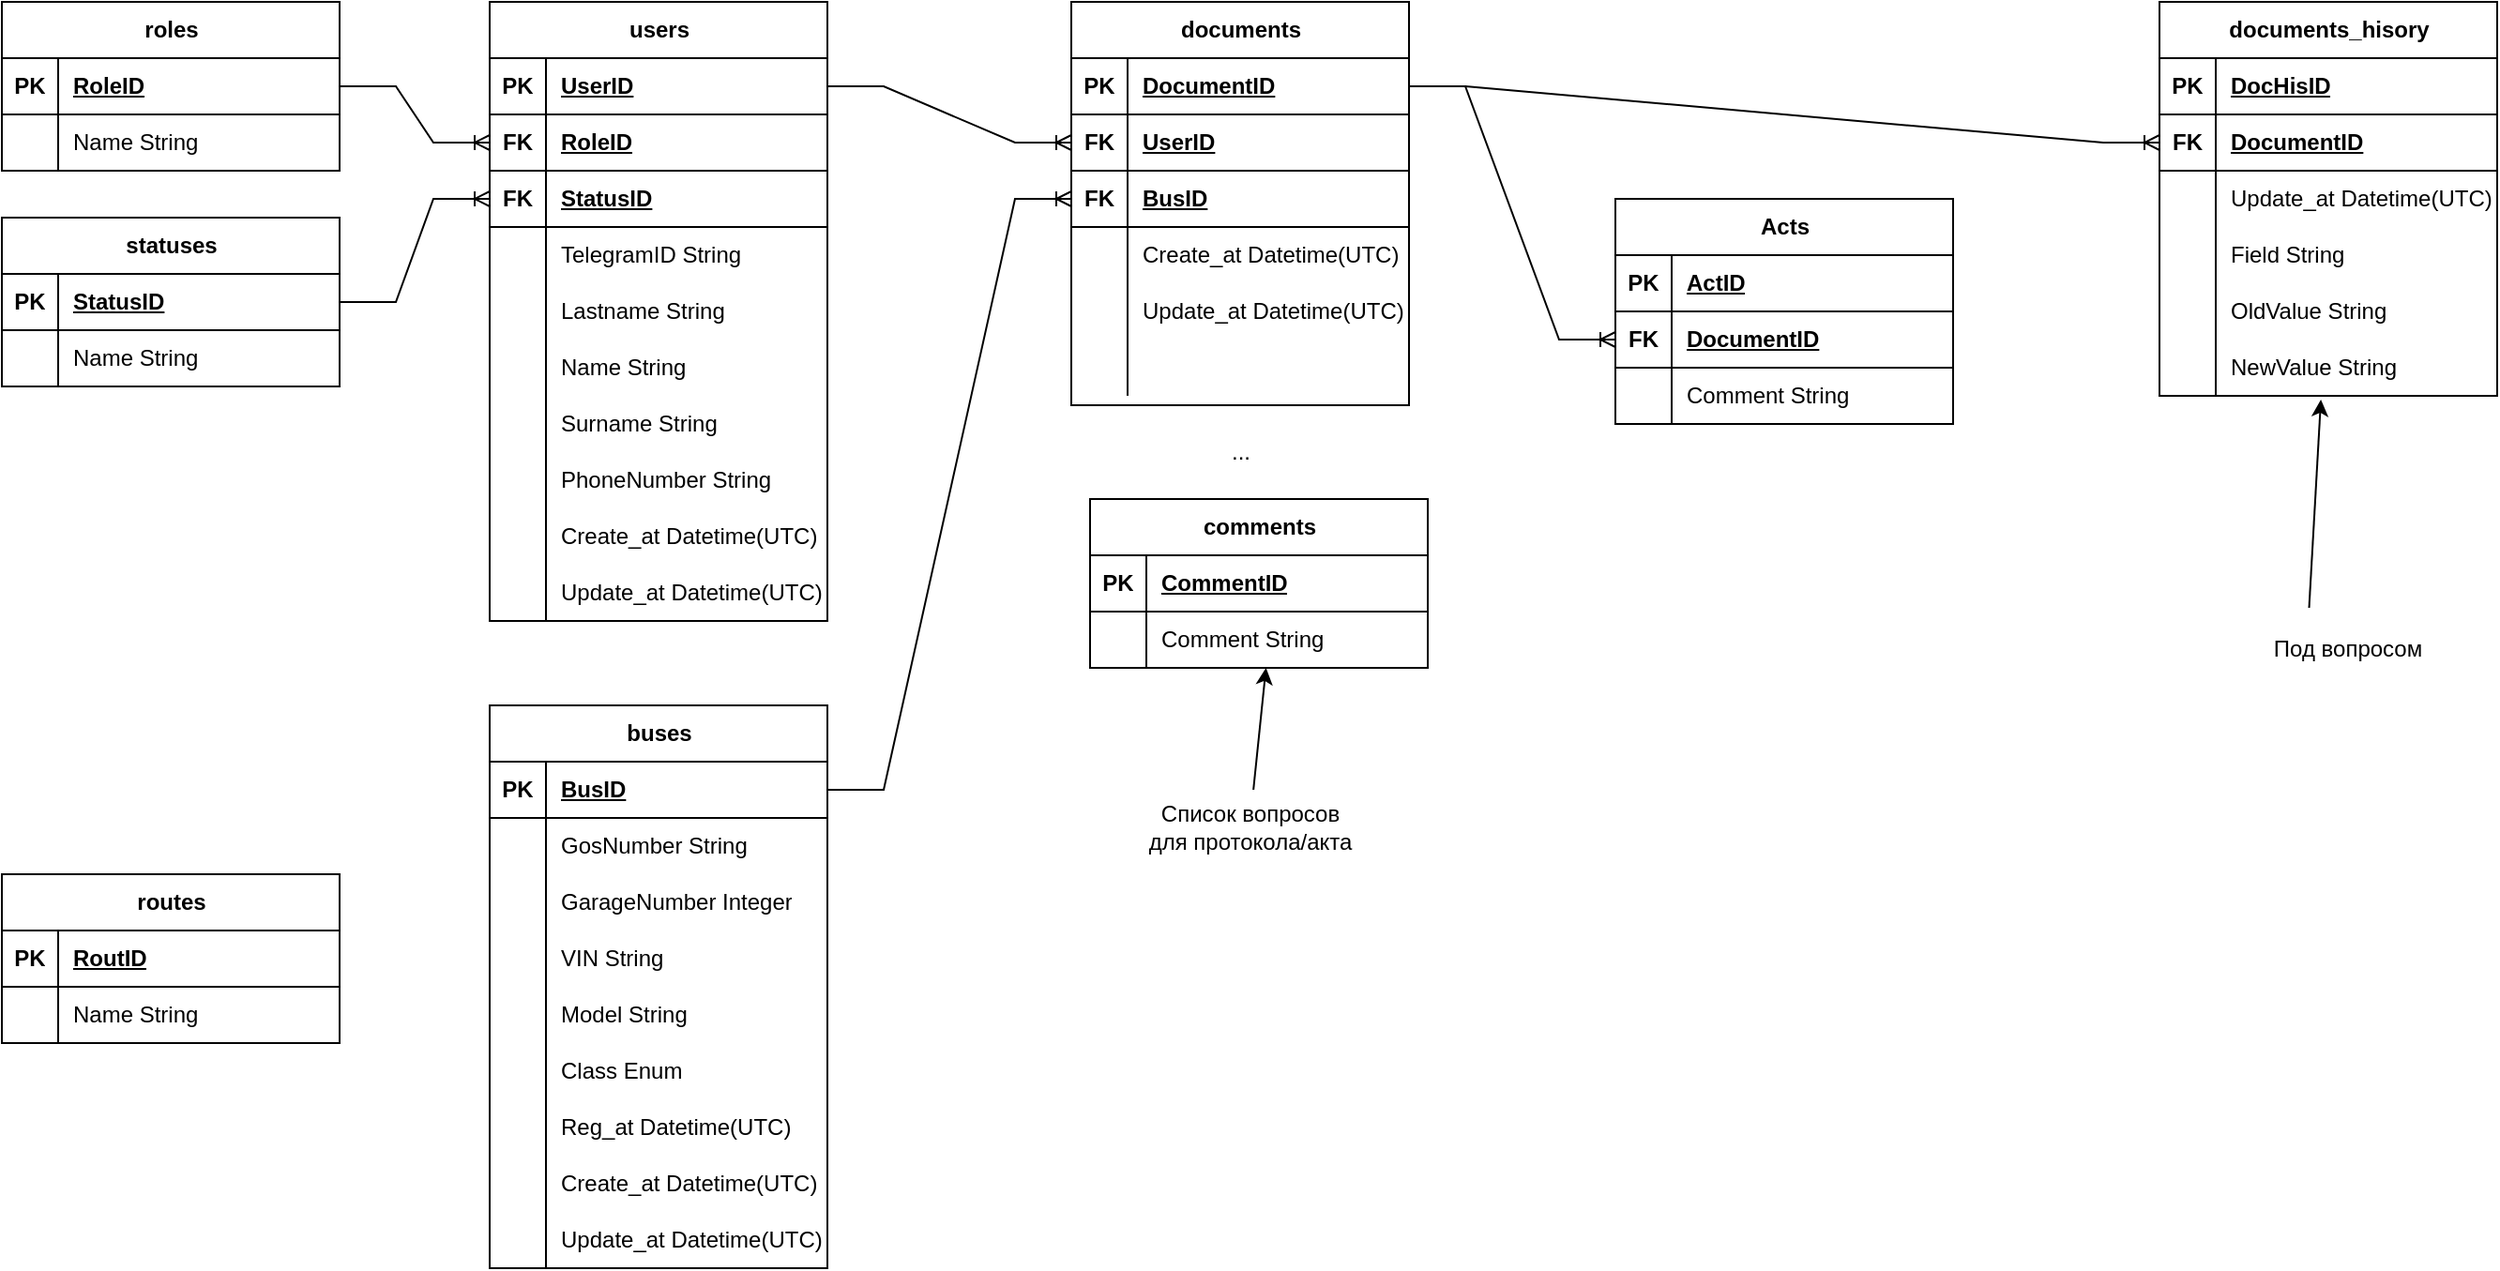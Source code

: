 <mxfile version="22.0.8" type="github">
  <diagram id="R2lEEEUBdFMjLlhIrx00" name="Page-1">
    <mxGraphModel dx="1120" dy="484" grid="1" gridSize="10" guides="1" tooltips="1" connect="1" arrows="1" fold="1" page="1" pageScale="1" pageWidth="850" pageHeight="1100" math="0" shadow="0" extFonts="Permanent Marker^https://fonts.googleapis.com/css?family=Permanent+Marker">
      <root>
        <mxCell id="0" />
        <mxCell id="1" parent="0" />
        <mxCell id="uHSggtzzj-TzrtZx3VIX-33" value="users" style="shape=table;startSize=30;container=1;collapsible=1;childLayout=tableLayout;fixedRows=1;rowLines=0;fontStyle=1;align=center;resizeLast=1;html=1;" parent="1" vertex="1">
          <mxGeometry x="300" y="25" width="180" height="330" as="geometry" />
        </mxCell>
        <mxCell id="uHSggtzzj-TzrtZx3VIX-34" value="" style="shape=tableRow;horizontal=0;startSize=0;swimlaneHead=0;swimlaneBody=0;fillColor=none;collapsible=0;dropTarget=0;points=[[0,0.5],[1,0.5]];portConstraint=eastwest;top=0;left=0;right=0;bottom=1;" parent="uHSggtzzj-TzrtZx3VIX-33" vertex="1">
          <mxGeometry y="30" width="180" height="30" as="geometry" />
        </mxCell>
        <mxCell id="uHSggtzzj-TzrtZx3VIX-35" value="PK" style="shape=partialRectangle;connectable=0;fillColor=none;top=0;left=0;bottom=0;right=0;fontStyle=1;overflow=hidden;whiteSpace=wrap;html=1;" parent="uHSggtzzj-TzrtZx3VIX-34" vertex="1">
          <mxGeometry width="30" height="30" as="geometry">
            <mxRectangle width="30" height="30" as="alternateBounds" />
          </mxGeometry>
        </mxCell>
        <mxCell id="uHSggtzzj-TzrtZx3VIX-36" value="UserID" style="shape=partialRectangle;connectable=0;fillColor=none;top=0;left=0;bottom=0;right=0;align=left;spacingLeft=6;fontStyle=5;overflow=hidden;whiteSpace=wrap;html=1;" parent="uHSggtzzj-TzrtZx3VIX-34" vertex="1">
          <mxGeometry x="30" width="150" height="30" as="geometry">
            <mxRectangle width="150" height="30" as="alternateBounds" />
          </mxGeometry>
        </mxCell>
        <mxCell id="FgXQiMKHyaYpMF4QYQYK-33" value="" style="shape=tableRow;horizontal=0;startSize=0;swimlaneHead=0;swimlaneBody=0;fillColor=none;collapsible=0;dropTarget=0;points=[[0,0.5],[1,0.5]];portConstraint=eastwest;top=0;left=0;right=0;bottom=1;" parent="uHSggtzzj-TzrtZx3VIX-33" vertex="1">
          <mxGeometry y="60" width="180" height="30" as="geometry" />
        </mxCell>
        <mxCell id="FgXQiMKHyaYpMF4QYQYK-34" value="FK" style="shape=partialRectangle;connectable=0;fillColor=none;top=0;left=0;bottom=0;right=0;fontStyle=1;overflow=hidden;whiteSpace=wrap;html=1;" parent="FgXQiMKHyaYpMF4QYQYK-33" vertex="1">
          <mxGeometry width="30" height="30" as="geometry">
            <mxRectangle width="30" height="30" as="alternateBounds" />
          </mxGeometry>
        </mxCell>
        <mxCell id="FgXQiMKHyaYpMF4QYQYK-35" value="RoleID" style="shape=partialRectangle;connectable=0;fillColor=none;top=0;left=0;bottom=0;right=0;align=left;spacingLeft=6;fontStyle=5;overflow=hidden;whiteSpace=wrap;html=1;" parent="FgXQiMKHyaYpMF4QYQYK-33" vertex="1">
          <mxGeometry x="30" width="150" height="30" as="geometry">
            <mxRectangle width="150" height="30" as="alternateBounds" />
          </mxGeometry>
        </mxCell>
        <mxCell id="FgXQiMKHyaYpMF4QYQYK-43" value="" style="shape=tableRow;horizontal=0;startSize=0;swimlaneHead=0;swimlaneBody=0;fillColor=none;collapsible=0;dropTarget=0;points=[[0,0.5],[1,0.5]];portConstraint=eastwest;top=0;left=0;right=0;bottom=1;" parent="uHSggtzzj-TzrtZx3VIX-33" vertex="1">
          <mxGeometry y="90" width="180" height="30" as="geometry" />
        </mxCell>
        <mxCell id="FgXQiMKHyaYpMF4QYQYK-44" value="FK" style="shape=partialRectangle;connectable=0;fillColor=none;top=0;left=0;bottom=0;right=0;fontStyle=1;overflow=hidden;whiteSpace=wrap;html=1;" parent="FgXQiMKHyaYpMF4QYQYK-43" vertex="1">
          <mxGeometry width="30" height="30" as="geometry">
            <mxRectangle width="30" height="30" as="alternateBounds" />
          </mxGeometry>
        </mxCell>
        <mxCell id="FgXQiMKHyaYpMF4QYQYK-45" value="StatusID" style="shape=partialRectangle;connectable=0;fillColor=none;top=0;left=0;bottom=0;right=0;align=left;spacingLeft=6;fontStyle=5;overflow=hidden;whiteSpace=wrap;html=1;" parent="FgXQiMKHyaYpMF4QYQYK-43" vertex="1">
          <mxGeometry x="30" width="150" height="30" as="geometry">
            <mxRectangle width="150" height="30" as="alternateBounds" />
          </mxGeometry>
        </mxCell>
        <mxCell id="uHSggtzzj-TzrtZx3VIX-37" value="" style="shape=tableRow;horizontal=0;startSize=0;swimlaneHead=0;swimlaneBody=0;fillColor=none;collapsible=0;dropTarget=0;points=[[0,0.5],[1,0.5]];portConstraint=eastwest;top=0;left=0;right=0;bottom=0;" parent="uHSggtzzj-TzrtZx3VIX-33" vertex="1">
          <mxGeometry y="120" width="180" height="30" as="geometry" />
        </mxCell>
        <mxCell id="uHSggtzzj-TzrtZx3VIX-38" value="" style="shape=partialRectangle;connectable=0;fillColor=none;top=0;left=0;bottom=0;right=0;editable=1;overflow=hidden;whiteSpace=wrap;html=1;" parent="uHSggtzzj-TzrtZx3VIX-37" vertex="1">
          <mxGeometry width="30" height="30" as="geometry">
            <mxRectangle width="30" height="30" as="alternateBounds" />
          </mxGeometry>
        </mxCell>
        <mxCell id="uHSggtzzj-TzrtZx3VIX-39" value="TelegramID String" style="shape=partialRectangle;connectable=0;fillColor=none;top=0;left=0;bottom=0;right=0;align=left;spacingLeft=6;overflow=hidden;whiteSpace=wrap;html=1;" parent="uHSggtzzj-TzrtZx3VIX-37" vertex="1">
          <mxGeometry x="30" width="150" height="30" as="geometry">
            <mxRectangle width="150" height="30" as="alternateBounds" />
          </mxGeometry>
        </mxCell>
        <mxCell id="uHSggtzzj-TzrtZx3VIX-40" value="" style="shape=tableRow;horizontal=0;startSize=0;swimlaneHead=0;swimlaneBody=0;fillColor=none;collapsible=0;dropTarget=0;points=[[0,0.5],[1,0.5]];portConstraint=eastwest;top=0;left=0;right=0;bottom=0;" parent="uHSggtzzj-TzrtZx3VIX-33" vertex="1">
          <mxGeometry y="150" width="180" height="30" as="geometry" />
        </mxCell>
        <mxCell id="uHSggtzzj-TzrtZx3VIX-41" value="" style="shape=partialRectangle;connectable=0;fillColor=none;top=0;left=0;bottom=0;right=0;editable=1;overflow=hidden;whiteSpace=wrap;html=1;" parent="uHSggtzzj-TzrtZx3VIX-40" vertex="1">
          <mxGeometry width="30" height="30" as="geometry">
            <mxRectangle width="30" height="30" as="alternateBounds" />
          </mxGeometry>
        </mxCell>
        <mxCell id="uHSggtzzj-TzrtZx3VIX-42" value="Lastname String" style="shape=partialRectangle;connectable=0;fillColor=none;top=0;left=0;bottom=0;right=0;align=left;spacingLeft=6;overflow=hidden;whiteSpace=wrap;html=1;" parent="uHSggtzzj-TzrtZx3VIX-40" vertex="1">
          <mxGeometry x="30" width="150" height="30" as="geometry">
            <mxRectangle width="150" height="30" as="alternateBounds" />
          </mxGeometry>
        </mxCell>
        <mxCell id="FgXQiMKHyaYpMF4QYQYK-1" value="" style="shape=tableRow;horizontal=0;startSize=0;swimlaneHead=0;swimlaneBody=0;fillColor=none;collapsible=0;dropTarget=0;points=[[0,0.5],[1,0.5]];portConstraint=eastwest;top=0;left=0;right=0;bottom=0;" parent="uHSggtzzj-TzrtZx3VIX-33" vertex="1">
          <mxGeometry y="180" width="180" height="30" as="geometry" />
        </mxCell>
        <mxCell id="FgXQiMKHyaYpMF4QYQYK-2" value="" style="shape=partialRectangle;connectable=0;fillColor=none;top=0;left=0;bottom=0;right=0;editable=1;overflow=hidden;whiteSpace=wrap;html=1;" parent="FgXQiMKHyaYpMF4QYQYK-1" vertex="1">
          <mxGeometry width="30" height="30" as="geometry">
            <mxRectangle width="30" height="30" as="alternateBounds" />
          </mxGeometry>
        </mxCell>
        <mxCell id="FgXQiMKHyaYpMF4QYQYK-3" value="Name String" style="shape=partialRectangle;connectable=0;fillColor=none;top=0;left=0;bottom=0;right=0;align=left;spacingLeft=6;overflow=hidden;whiteSpace=wrap;html=1;" parent="FgXQiMKHyaYpMF4QYQYK-1" vertex="1">
          <mxGeometry x="30" width="150" height="30" as="geometry">
            <mxRectangle width="150" height="30" as="alternateBounds" />
          </mxGeometry>
        </mxCell>
        <mxCell id="FgXQiMKHyaYpMF4QYQYK-4" value="" style="shape=tableRow;horizontal=0;startSize=0;swimlaneHead=0;swimlaneBody=0;fillColor=none;collapsible=0;dropTarget=0;points=[[0,0.5],[1,0.5]];portConstraint=eastwest;top=0;left=0;right=0;bottom=0;" parent="uHSggtzzj-TzrtZx3VIX-33" vertex="1">
          <mxGeometry y="210" width="180" height="30" as="geometry" />
        </mxCell>
        <mxCell id="FgXQiMKHyaYpMF4QYQYK-5" value="" style="shape=partialRectangle;connectable=0;fillColor=none;top=0;left=0;bottom=0;right=0;editable=1;overflow=hidden;whiteSpace=wrap;html=1;" parent="FgXQiMKHyaYpMF4QYQYK-4" vertex="1">
          <mxGeometry width="30" height="30" as="geometry">
            <mxRectangle width="30" height="30" as="alternateBounds" />
          </mxGeometry>
        </mxCell>
        <mxCell id="FgXQiMKHyaYpMF4QYQYK-6" value="Surname String" style="shape=partialRectangle;connectable=0;fillColor=none;top=0;left=0;bottom=0;right=0;align=left;spacingLeft=6;overflow=hidden;whiteSpace=wrap;html=1;" parent="FgXQiMKHyaYpMF4QYQYK-4" vertex="1">
          <mxGeometry x="30" width="150" height="30" as="geometry">
            <mxRectangle width="150" height="30" as="alternateBounds" />
          </mxGeometry>
        </mxCell>
        <mxCell id="uHSggtzzj-TzrtZx3VIX-43" value="" style="shape=tableRow;horizontal=0;startSize=0;swimlaneHead=0;swimlaneBody=0;fillColor=none;collapsible=0;dropTarget=0;points=[[0,0.5],[1,0.5]];portConstraint=eastwest;top=0;left=0;right=0;bottom=0;" parent="uHSggtzzj-TzrtZx3VIX-33" vertex="1">
          <mxGeometry y="240" width="180" height="30" as="geometry" />
        </mxCell>
        <mxCell id="uHSggtzzj-TzrtZx3VIX-44" value="" style="shape=partialRectangle;connectable=0;fillColor=none;top=0;left=0;bottom=0;right=0;editable=1;overflow=hidden;whiteSpace=wrap;html=1;" parent="uHSggtzzj-TzrtZx3VIX-43" vertex="1">
          <mxGeometry width="30" height="30" as="geometry">
            <mxRectangle width="30" height="30" as="alternateBounds" />
          </mxGeometry>
        </mxCell>
        <mxCell id="uHSggtzzj-TzrtZx3VIX-45" value="PhoneNumber String" style="shape=partialRectangle;connectable=0;fillColor=none;top=0;left=0;bottom=0;right=0;align=left;spacingLeft=6;overflow=hidden;whiteSpace=wrap;html=1;" parent="uHSggtzzj-TzrtZx3VIX-43" vertex="1">
          <mxGeometry x="30" width="150" height="30" as="geometry">
            <mxRectangle width="150" height="30" as="alternateBounds" />
          </mxGeometry>
        </mxCell>
        <mxCell id="FgXQiMKHyaYpMF4QYQYK-60" value="" style="shape=tableRow;horizontal=0;startSize=0;swimlaneHead=0;swimlaneBody=0;fillColor=none;collapsible=0;dropTarget=0;points=[[0,0.5],[1,0.5]];portConstraint=eastwest;top=0;left=0;right=0;bottom=0;" parent="uHSggtzzj-TzrtZx3VIX-33" vertex="1">
          <mxGeometry y="270" width="180" height="30" as="geometry" />
        </mxCell>
        <mxCell id="FgXQiMKHyaYpMF4QYQYK-61" value="" style="shape=partialRectangle;connectable=0;fillColor=none;top=0;left=0;bottom=0;right=0;editable=1;overflow=hidden;whiteSpace=wrap;html=1;" parent="FgXQiMKHyaYpMF4QYQYK-60" vertex="1">
          <mxGeometry width="30" height="30" as="geometry">
            <mxRectangle width="30" height="30" as="alternateBounds" />
          </mxGeometry>
        </mxCell>
        <mxCell id="FgXQiMKHyaYpMF4QYQYK-62" value="Create_at Datetime(UTC)" style="shape=partialRectangle;connectable=0;fillColor=none;top=0;left=0;bottom=0;right=0;align=left;spacingLeft=6;overflow=hidden;whiteSpace=wrap;html=1;" parent="FgXQiMKHyaYpMF4QYQYK-60" vertex="1">
          <mxGeometry x="30" width="150" height="30" as="geometry">
            <mxRectangle width="150" height="30" as="alternateBounds" />
          </mxGeometry>
        </mxCell>
        <mxCell id="FgXQiMKHyaYpMF4QYQYK-63" value="" style="shape=tableRow;horizontal=0;startSize=0;swimlaneHead=0;swimlaneBody=0;fillColor=none;collapsible=0;dropTarget=0;points=[[0,0.5],[1,0.5]];portConstraint=eastwest;top=0;left=0;right=0;bottom=0;" parent="uHSggtzzj-TzrtZx3VIX-33" vertex="1">
          <mxGeometry y="300" width="180" height="30" as="geometry" />
        </mxCell>
        <mxCell id="FgXQiMKHyaYpMF4QYQYK-64" value="" style="shape=partialRectangle;connectable=0;fillColor=none;top=0;left=0;bottom=0;right=0;editable=1;overflow=hidden;whiteSpace=wrap;html=1;" parent="FgXQiMKHyaYpMF4QYQYK-63" vertex="1">
          <mxGeometry width="30" height="30" as="geometry">
            <mxRectangle width="30" height="30" as="alternateBounds" />
          </mxGeometry>
        </mxCell>
        <mxCell id="FgXQiMKHyaYpMF4QYQYK-65" value="Update_at Datetime(UTC)" style="shape=partialRectangle;connectable=0;fillColor=none;top=0;left=0;bottom=0;right=0;align=left;spacingLeft=6;overflow=hidden;whiteSpace=wrap;html=1;" parent="FgXQiMKHyaYpMF4QYQYK-63" vertex="1">
          <mxGeometry x="30" width="150" height="30" as="geometry">
            <mxRectangle width="150" height="30" as="alternateBounds" />
          </mxGeometry>
        </mxCell>
        <mxCell id="uHSggtzzj-TzrtZx3VIX-46" value="buses" style="shape=table;startSize=30;container=1;collapsible=1;childLayout=tableLayout;fixedRows=1;rowLines=0;fontStyle=1;align=center;resizeLast=1;html=1;" parent="1" vertex="1">
          <mxGeometry x="300" y="400" width="180" height="300" as="geometry" />
        </mxCell>
        <mxCell id="uHSggtzzj-TzrtZx3VIX-47" value="" style="shape=tableRow;horizontal=0;startSize=0;swimlaneHead=0;swimlaneBody=0;fillColor=none;collapsible=0;dropTarget=0;points=[[0,0.5],[1,0.5]];portConstraint=eastwest;top=0;left=0;right=0;bottom=1;" parent="uHSggtzzj-TzrtZx3VIX-46" vertex="1">
          <mxGeometry y="30" width="180" height="30" as="geometry" />
        </mxCell>
        <mxCell id="uHSggtzzj-TzrtZx3VIX-48" value="PK" style="shape=partialRectangle;connectable=0;fillColor=none;top=0;left=0;bottom=0;right=0;fontStyle=1;overflow=hidden;whiteSpace=wrap;html=1;" parent="uHSggtzzj-TzrtZx3VIX-47" vertex="1">
          <mxGeometry width="30" height="30" as="geometry">
            <mxRectangle width="30" height="30" as="alternateBounds" />
          </mxGeometry>
        </mxCell>
        <mxCell id="uHSggtzzj-TzrtZx3VIX-49" value="BusID" style="shape=partialRectangle;connectable=0;fillColor=none;top=0;left=0;bottom=0;right=0;align=left;spacingLeft=6;fontStyle=5;overflow=hidden;whiteSpace=wrap;html=1;" parent="uHSggtzzj-TzrtZx3VIX-47" vertex="1">
          <mxGeometry x="30" width="150" height="30" as="geometry">
            <mxRectangle width="150" height="30" as="alternateBounds" />
          </mxGeometry>
        </mxCell>
        <mxCell id="uHSggtzzj-TzrtZx3VIX-53" value="" style="shape=tableRow;horizontal=0;startSize=0;swimlaneHead=0;swimlaneBody=0;fillColor=none;collapsible=0;dropTarget=0;points=[[0,0.5],[1,0.5]];portConstraint=eastwest;top=0;left=0;right=0;bottom=0;" parent="uHSggtzzj-TzrtZx3VIX-46" vertex="1">
          <mxGeometry y="60" width="180" height="30" as="geometry" />
        </mxCell>
        <mxCell id="uHSggtzzj-TzrtZx3VIX-54" value="" style="shape=partialRectangle;connectable=0;fillColor=none;top=0;left=0;bottom=0;right=0;editable=1;overflow=hidden;whiteSpace=wrap;html=1;" parent="uHSggtzzj-TzrtZx3VIX-53" vertex="1">
          <mxGeometry width="30" height="30" as="geometry">
            <mxRectangle width="30" height="30" as="alternateBounds" />
          </mxGeometry>
        </mxCell>
        <mxCell id="uHSggtzzj-TzrtZx3VIX-55" value="GosNumber String" style="shape=partialRectangle;connectable=0;fillColor=none;top=0;left=0;bottom=0;right=0;align=left;spacingLeft=6;overflow=hidden;whiteSpace=wrap;html=1;" parent="uHSggtzzj-TzrtZx3VIX-53" vertex="1">
          <mxGeometry x="30" width="150" height="30" as="geometry">
            <mxRectangle width="150" height="30" as="alternateBounds" />
          </mxGeometry>
        </mxCell>
        <mxCell id="uHSggtzzj-TzrtZx3VIX-56" value="" style="shape=tableRow;horizontal=0;startSize=0;swimlaneHead=0;swimlaneBody=0;fillColor=none;collapsible=0;dropTarget=0;points=[[0,0.5],[1,0.5]];portConstraint=eastwest;top=0;left=0;right=0;bottom=0;" parent="uHSggtzzj-TzrtZx3VIX-46" vertex="1">
          <mxGeometry y="90" width="180" height="30" as="geometry" />
        </mxCell>
        <mxCell id="uHSggtzzj-TzrtZx3VIX-57" value="" style="shape=partialRectangle;connectable=0;fillColor=none;top=0;left=0;bottom=0;right=0;editable=1;overflow=hidden;whiteSpace=wrap;html=1;" parent="uHSggtzzj-TzrtZx3VIX-56" vertex="1">
          <mxGeometry width="30" height="30" as="geometry">
            <mxRectangle width="30" height="30" as="alternateBounds" />
          </mxGeometry>
        </mxCell>
        <mxCell id="uHSggtzzj-TzrtZx3VIX-58" value="GarageNumber Integer" style="shape=partialRectangle;connectable=0;fillColor=none;top=0;left=0;bottom=0;right=0;align=left;spacingLeft=6;overflow=hidden;whiteSpace=wrap;html=1;" parent="uHSggtzzj-TzrtZx3VIX-56" vertex="1">
          <mxGeometry x="30" width="150" height="30" as="geometry">
            <mxRectangle width="150" height="30" as="alternateBounds" />
          </mxGeometry>
        </mxCell>
        <mxCell id="pxLdpLvkgqw4IY-beAeH-57" value="" style="shape=tableRow;horizontal=0;startSize=0;swimlaneHead=0;swimlaneBody=0;fillColor=none;collapsible=0;dropTarget=0;points=[[0,0.5],[1,0.5]];portConstraint=eastwest;top=0;left=0;right=0;bottom=0;" vertex="1" parent="uHSggtzzj-TzrtZx3VIX-46">
          <mxGeometry y="120" width="180" height="30" as="geometry" />
        </mxCell>
        <mxCell id="pxLdpLvkgqw4IY-beAeH-58" value="" style="shape=partialRectangle;connectable=0;fillColor=none;top=0;left=0;bottom=0;right=0;editable=1;overflow=hidden;whiteSpace=wrap;html=1;" vertex="1" parent="pxLdpLvkgqw4IY-beAeH-57">
          <mxGeometry width="30" height="30" as="geometry">
            <mxRectangle width="30" height="30" as="alternateBounds" />
          </mxGeometry>
        </mxCell>
        <mxCell id="pxLdpLvkgqw4IY-beAeH-59" value="VIN String" style="shape=partialRectangle;connectable=0;fillColor=none;top=0;left=0;bottom=0;right=0;align=left;spacingLeft=6;overflow=hidden;whiteSpace=wrap;html=1;" vertex="1" parent="pxLdpLvkgqw4IY-beAeH-57">
          <mxGeometry x="30" width="150" height="30" as="geometry">
            <mxRectangle width="150" height="30" as="alternateBounds" />
          </mxGeometry>
        </mxCell>
        <mxCell id="pxLdpLvkgqw4IY-beAeH-60" value="" style="shape=tableRow;horizontal=0;startSize=0;swimlaneHead=0;swimlaneBody=0;fillColor=none;collapsible=0;dropTarget=0;points=[[0,0.5],[1,0.5]];portConstraint=eastwest;top=0;left=0;right=0;bottom=0;" vertex="1" parent="uHSggtzzj-TzrtZx3VIX-46">
          <mxGeometry y="150" width="180" height="30" as="geometry" />
        </mxCell>
        <mxCell id="pxLdpLvkgqw4IY-beAeH-61" value="" style="shape=partialRectangle;connectable=0;fillColor=none;top=0;left=0;bottom=0;right=0;editable=1;overflow=hidden;whiteSpace=wrap;html=1;" vertex="1" parent="pxLdpLvkgqw4IY-beAeH-60">
          <mxGeometry width="30" height="30" as="geometry">
            <mxRectangle width="30" height="30" as="alternateBounds" />
          </mxGeometry>
        </mxCell>
        <mxCell id="pxLdpLvkgqw4IY-beAeH-62" value="Model String" style="shape=partialRectangle;connectable=0;fillColor=none;top=0;left=0;bottom=0;right=0;align=left;spacingLeft=6;overflow=hidden;whiteSpace=wrap;html=1;" vertex="1" parent="pxLdpLvkgqw4IY-beAeH-60">
          <mxGeometry x="30" width="150" height="30" as="geometry">
            <mxRectangle width="150" height="30" as="alternateBounds" />
          </mxGeometry>
        </mxCell>
        <mxCell id="pxLdpLvkgqw4IY-beAeH-63" value="" style="shape=tableRow;horizontal=0;startSize=0;swimlaneHead=0;swimlaneBody=0;fillColor=none;collapsible=0;dropTarget=0;points=[[0,0.5],[1,0.5]];portConstraint=eastwest;top=0;left=0;right=0;bottom=0;" vertex="1" parent="uHSggtzzj-TzrtZx3VIX-46">
          <mxGeometry y="180" width="180" height="30" as="geometry" />
        </mxCell>
        <mxCell id="pxLdpLvkgqw4IY-beAeH-64" value="" style="shape=partialRectangle;connectable=0;fillColor=none;top=0;left=0;bottom=0;right=0;editable=1;overflow=hidden;whiteSpace=wrap;html=1;" vertex="1" parent="pxLdpLvkgqw4IY-beAeH-63">
          <mxGeometry width="30" height="30" as="geometry">
            <mxRectangle width="30" height="30" as="alternateBounds" />
          </mxGeometry>
        </mxCell>
        <mxCell id="pxLdpLvkgqw4IY-beAeH-65" value="Class Enum" style="shape=partialRectangle;connectable=0;fillColor=none;top=0;left=0;bottom=0;right=0;align=left;spacingLeft=6;overflow=hidden;whiteSpace=wrap;html=1;" vertex="1" parent="pxLdpLvkgqw4IY-beAeH-63">
          <mxGeometry x="30" width="150" height="30" as="geometry">
            <mxRectangle width="150" height="30" as="alternateBounds" />
          </mxGeometry>
        </mxCell>
        <mxCell id="FgXQiMKHyaYpMF4QYQYK-67" value="" style="shape=tableRow;horizontal=0;startSize=0;swimlaneHead=0;swimlaneBody=0;fillColor=none;collapsible=0;dropTarget=0;points=[[0,0.5],[1,0.5]];portConstraint=eastwest;top=0;left=0;right=0;bottom=0;" parent="uHSggtzzj-TzrtZx3VIX-46" vertex="1">
          <mxGeometry y="210" width="180" height="30" as="geometry" />
        </mxCell>
        <mxCell id="FgXQiMKHyaYpMF4QYQYK-68" value="" style="shape=partialRectangle;connectable=0;fillColor=none;top=0;left=0;bottom=0;right=0;editable=1;overflow=hidden;whiteSpace=wrap;html=1;" parent="FgXQiMKHyaYpMF4QYQYK-67" vertex="1">
          <mxGeometry width="30" height="30" as="geometry">
            <mxRectangle width="30" height="30" as="alternateBounds" />
          </mxGeometry>
        </mxCell>
        <mxCell id="FgXQiMKHyaYpMF4QYQYK-69" value="Reg_at Datetime(UTC)" style="shape=partialRectangle;connectable=0;fillColor=none;top=0;left=0;bottom=0;right=0;align=left;spacingLeft=6;overflow=hidden;whiteSpace=wrap;html=1;" parent="FgXQiMKHyaYpMF4QYQYK-67" vertex="1">
          <mxGeometry x="30" width="150" height="30" as="geometry">
            <mxRectangle width="150" height="30" as="alternateBounds" />
          </mxGeometry>
        </mxCell>
        <mxCell id="FgXQiMKHyaYpMF4QYQYK-73" value="" style="shape=tableRow;horizontal=0;startSize=0;swimlaneHead=0;swimlaneBody=0;fillColor=none;collapsible=0;dropTarget=0;points=[[0,0.5],[1,0.5]];portConstraint=eastwest;top=0;left=0;right=0;bottom=0;" parent="uHSggtzzj-TzrtZx3VIX-46" vertex="1">
          <mxGeometry y="240" width="180" height="30" as="geometry" />
        </mxCell>
        <mxCell id="FgXQiMKHyaYpMF4QYQYK-74" value="" style="shape=partialRectangle;connectable=0;fillColor=none;top=0;left=0;bottom=0;right=0;editable=1;overflow=hidden;whiteSpace=wrap;html=1;" parent="FgXQiMKHyaYpMF4QYQYK-73" vertex="1">
          <mxGeometry width="30" height="30" as="geometry">
            <mxRectangle width="30" height="30" as="alternateBounds" />
          </mxGeometry>
        </mxCell>
        <mxCell id="FgXQiMKHyaYpMF4QYQYK-75" value="Create_at Datetime(UTC)" style="shape=partialRectangle;connectable=0;fillColor=none;top=0;left=0;bottom=0;right=0;align=left;spacingLeft=6;overflow=hidden;whiteSpace=wrap;html=1;" parent="FgXQiMKHyaYpMF4QYQYK-73" vertex="1">
          <mxGeometry x="30" width="150" height="30" as="geometry">
            <mxRectangle width="150" height="30" as="alternateBounds" />
          </mxGeometry>
        </mxCell>
        <mxCell id="FgXQiMKHyaYpMF4QYQYK-70" value="" style="shape=tableRow;horizontal=0;startSize=0;swimlaneHead=0;swimlaneBody=0;fillColor=none;collapsible=0;dropTarget=0;points=[[0,0.5],[1,0.5]];portConstraint=eastwest;top=0;left=0;right=0;bottom=0;" parent="uHSggtzzj-TzrtZx3VIX-46" vertex="1">
          <mxGeometry y="270" width="180" height="30" as="geometry" />
        </mxCell>
        <mxCell id="FgXQiMKHyaYpMF4QYQYK-71" value="" style="shape=partialRectangle;connectable=0;fillColor=none;top=0;left=0;bottom=0;right=0;editable=1;overflow=hidden;whiteSpace=wrap;html=1;" parent="FgXQiMKHyaYpMF4QYQYK-70" vertex="1">
          <mxGeometry width="30" height="30" as="geometry">
            <mxRectangle width="30" height="30" as="alternateBounds" />
          </mxGeometry>
        </mxCell>
        <mxCell id="FgXQiMKHyaYpMF4QYQYK-72" value="Update_at Datetime(UTC)" style="shape=partialRectangle;connectable=0;fillColor=none;top=0;left=0;bottom=0;right=0;align=left;spacingLeft=6;overflow=hidden;whiteSpace=wrap;html=1;" parent="FgXQiMKHyaYpMF4QYQYK-70" vertex="1">
          <mxGeometry x="30" width="150" height="30" as="geometry">
            <mxRectangle width="150" height="30" as="alternateBounds" />
          </mxGeometry>
        </mxCell>
        <mxCell id="FgXQiMKHyaYpMF4QYQYK-7" value="roles" style="shape=table;startSize=30;container=1;collapsible=1;childLayout=tableLayout;fixedRows=1;rowLines=0;fontStyle=1;align=center;resizeLast=1;html=1;" parent="1" vertex="1">
          <mxGeometry x="40" y="25" width="180" height="90" as="geometry" />
        </mxCell>
        <mxCell id="FgXQiMKHyaYpMF4QYQYK-8" value="" style="shape=tableRow;horizontal=0;startSize=0;swimlaneHead=0;swimlaneBody=0;fillColor=none;collapsible=0;dropTarget=0;points=[[0,0.5],[1,0.5]];portConstraint=eastwest;top=0;left=0;right=0;bottom=1;" parent="FgXQiMKHyaYpMF4QYQYK-7" vertex="1">
          <mxGeometry y="30" width="180" height="30" as="geometry" />
        </mxCell>
        <mxCell id="FgXQiMKHyaYpMF4QYQYK-9" value="PK" style="shape=partialRectangle;connectable=0;fillColor=none;top=0;left=0;bottom=0;right=0;fontStyle=1;overflow=hidden;whiteSpace=wrap;html=1;" parent="FgXQiMKHyaYpMF4QYQYK-8" vertex="1">
          <mxGeometry width="30" height="30" as="geometry">
            <mxRectangle width="30" height="30" as="alternateBounds" />
          </mxGeometry>
        </mxCell>
        <mxCell id="FgXQiMKHyaYpMF4QYQYK-10" value="RoleID" style="shape=partialRectangle;connectable=0;fillColor=none;top=0;left=0;bottom=0;right=0;align=left;spacingLeft=6;fontStyle=5;overflow=hidden;whiteSpace=wrap;html=1;" parent="FgXQiMKHyaYpMF4QYQYK-8" vertex="1">
          <mxGeometry x="30" width="150" height="30" as="geometry">
            <mxRectangle width="150" height="30" as="alternateBounds" />
          </mxGeometry>
        </mxCell>
        <mxCell id="FgXQiMKHyaYpMF4QYQYK-11" value="" style="shape=tableRow;horizontal=0;startSize=0;swimlaneHead=0;swimlaneBody=0;fillColor=none;collapsible=0;dropTarget=0;points=[[0,0.5],[1,0.5]];portConstraint=eastwest;top=0;left=0;right=0;bottom=0;" parent="FgXQiMKHyaYpMF4QYQYK-7" vertex="1">
          <mxGeometry y="60" width="180" height="30" as="geometry" />
        </mxCell>
        <mxCell id="FgXQiMKHyaYpMF4QYQYK-12" value="" style="shape=partialRectangle;connectable=0;fillColor=none;top=0;left=0;bottom=0;right=0;editable=1;overflow=hidden;whiteSpace=wrap;html=1;" parent="FgXQiMKHyaYpMF4QYQYK-11" vertex="1">
          <mxGeometry width="30" height="30" as="geometry">
            <mxRectangle width="30" height="30" as="alternateBounds" />
          </mxGeometry>
        </mxCell>
        <mxCell id="FgXQiMKHyaYpMF4QYQYK-13" value="Name String" style="shape=partialRectangle;connectable=0;fillColor=none;top=0;left=0;bottom=0;right=0;align=left;spacingLeft=6;overflow=hidden;whiteSpace=wrap;html=1;" parent="FgXQiMKHyaYpMF4QYQYK-11" vertex="1">
          <mxGeometry x="30" width="150" height="30" as="geometry">
            <mxRectangle width="150" height="30" as="alternateBounds" />
          </mxGeometry>
        </mxCell>
        <mxCell id="FgXQiMKHyaYpMF4QYQYK-30" value="" style="edgeStyle=entityRelationEdgeStyle;fontSize=12;html=1;endArrow=ERoneToMany;rounded=0;exitX=1;exitY=0.5;exitDx=0;exitDy=0;entryX=0;entryY=0.5;entryDx=0;entryDy=0;" parent="1" source="uHSggtzzj-TzrtZx3VIX-34" target="uHSggtzzj-TzrtZx3VIX-88" edge="1">
          <mxGeometry width="100" height="100" relative="1" as="geometry">
            <mxPoint x="560" y="150" as="sourcePoint" />
            <mxPoint x="660" y="50" as="targetPoint" />
          </mxGeometry>
        </mxCell>
        <mxCell id="FgXQiMKHyaYpMF4QYQYK-31" value="" style="edgeStyle=entityRelationEdgeStyle;fontSize=12;html=1;endArrow=ERoneToMany;rounded=0;exitX=1;exitY=0.5;exitDx=0;exitDy=0;entryX=0;entryY=0.5;entryDx=0;entryDy=0;" parent="1" source="uHSggtzzj-TzrtZx3VIX-47" target="uHSggtzzj-TzrtZx3VIX-91" edge="1">
          <mxGeometry width="100" height="100" relative="1" as="geometry">
            <mxPoint x="290" y="220" as="sourcePoint" />
            <mxPoint x="380" y="445" as="targetPoint" />
          </mxGeometry>
        </mxCell>
        <mxCell id="FgXQiMKHyaYpMF4QYQYK-32" value="" style="edgeStyle=entityRelationEdgeStyle;fontSize=12;html=1;endArrow=ERoneToMany;rounded=0;exitX=1;exitY=0.5;exitDx=0;exitDy=0;entryX=0;entryY=0.5;entryDx=0;entryDy=0;" parent="1" source="FgXQiMKHyaYpMF4QYQYK-8" target="FgXQiMKHyaYpMF4QYQYK-33" edge="1">
          <mxGeometry width="100" height="100" relative="1" as="geometry">
            <mxPoint x="80" y="280" as="sourcePoint" />
            <mxPoint x="300" y="80" as="targetPoint" />
          </mxGeometry>
        </mxCell>
        <mxCell id="FgXQiMKHyaYpMF4QYQYK-36" value="statuses" style="shape=table;startSize=30;container=1;collapsible=1;childLayout=tableLayout;fixedRows=1;rowLines=0;fontStyle=1;align=center;resizeLast=1;html=1;" parent="1" vertex="1">
          <mxGeometry x="40" y="140" width="180" height="90" as="geometry" />
        </mxCell>
        <mxCell id="FgXQiMKHyaYpMF4QYQYK-37" value="" style="shape=tableRow;horizontal=0;startSize=0;swimlaneHead=0;swimlaneBody=0;fillColor=none;collapsible=0;dropTarget=0;points=[[0,0.5],[1,0.5]];portConstraint=eastwest;top=0;left=0;right=0;bottom=1;" parent="FgXQiMKHyaYpMF4QYQYK-36" vertex="1">
          <mxGeometry y="30" width="180" height="30" as="geometry" />
        </mxCell>
        <mxCell id="FgXQiMKHyaYpMF4QYQYK-38" value="PK" style="shape=partialRectangle;connectable=0;fillColor=none;top=0;left=0;bottom=0;right=0;fontStyle=1;overflow=hidden;whiteSpace=wrap;html=1;" parent="FgXQiMKHyaYpMF4QYQYK-37" vertex="1">
          <mxGeometry width="30" height="30" as="geometry">
            <mxRectangle width="30" height="30" as="alternateBounds" />
          </mxGeometry>
        </mxCell>
        <mxCell id="FgXQiMKHyaYpMF4QYQYK-39" value="StatusID" style="shape=partialRectangle;connectable=0;fillColor=none;top=0;left=0;bottom=0;right=0;align=left;spacingLeft=6;fontStyle=5;overflow=hidden;whiteSpace=wrap;html=1;" parent="FgXQiMKHyaYpMF4QYQYK-37" vertex="1">
          <mxGeometry x="30" width="150" height="30" as="geometry">
            <mxRectangle width="150" height="30" as="alternateBounds" />
          </mxGeometry>
        </mxCell>
        <mxCell id="FgXQiMKHyaYpMF4QYQYK-40" value="" style="shape=tableRow;horizontal=0;startSize=0;swimlaneHead=0;swimlaneBody=0;fillColor=none;collapsible=0;dropTarget=0;points=[[0,0.5],[1,0.5]];portConstraint=eastwest;top=0;left=0;right=0;bottom=0;" parent="FgXQiMKHyaYpMF4QYQYK-36" vertex="1">
          <mxGeometry y="60" width="180" height="30" as="geometry" />
        </mxCell>
        <mxCell id="FgXQiMKHyaYpMF4QYQYK-41" value="" style="shape=partialRectangle;connectable=0;fillColor=none;top=0;left=0;bottom=0;right=0;editable=1;overflow=hidden;whiteSpace=wrap;html=1;" parent="FgXQiMKHyaYpMF4QYQYK-40" vertex="1">
          <mxGeometry width="30" height="30" as="geometry">
            <mxRectangle width="30" height="30" as="alternateBounds" />
          </mxGeometry>
        </mxCell>
        <mxCell id="FgXQiMKHyaYpMF4QYQYK-42" value="Name String" style="shape=partialRectangle;connectable=0;fillColor=none;top=0;left=0;bottom=0;right=0;align=left;spacingLeft=6;overflow=hidden;whiteSpace=wrap;html=1;" parent="FgXQiMKHyaYpMF4QYQYK-40" vertex="1">
          <mxGeometry x="30" width="150" height="30" as="geometry">
            <mxRectangle width="150" height="30" as="alternateBounds" />
          </mxGeometry>
        </mxCell>
        <mxCell id="FgXQiMKHyaYpMF4QYQYK-46" value="" style="edgeStyle=entityRelationEdgeStyle;fontSize=12;html=1;endArrow=ERoneToMany;rounded=0;exitX=1;exitY=0.5;exitDx=0;exitDy=0;entryX=0;entryY=0.5;entryDx=0;entryDy=0;" parent="1" source="FgXQiMKHyaYpMF4QYQYK-37" target="FgXQiMKHyaYpMF4QYQYK-43" edge="1">
          <mxGeometry width="100" height="100" relative="1" as="geometry">
            <mxPoint x="220" y="165" as="sourcePoint" />
            <mxPoint x="290" y="160" as="targetPoint" />
          </mxGeometry>
        </mxCell>
        <mxCell id="uHSggtzzj-TzrtZx3VIX-72" value="documents" style="shape=table;startSize=30;container=1;collapsible=1;childLayout=tableLayout;fixedRows=1;rowLines=0;fontStyle=1;align=center;resizeLast=1;html=1;" parent="1" vertex="1">
          <mxGeometry x="610" y="25" width="180" height="215" as="geometry" />
        </mxCell>
        <mxCell id="uHSggtzzj-TzrtZx3VIX-73" value="" style="shape=tableRow;horizontal=0;startSize=0;swimlaneHead=0;swimlaneBody=0;fillColor=none;collapsible=0;dropTarget=0;points=[[0,0.5],[1,0.5]];portConstraint=eastwest;top=0;left=0;right=0;bottom=1;" parent="uHSggtzzj-TzrtZx3VIX-72" vertex="1">
          <mxGeometry y="30" width="180" height="30" as="geometry" />
        </mxCell>
        <mxCell id="uHSggtzzj-TzrtZx3VIX-74" value="PK" style="shape=partialRectangle;connectable=0;fillColor=none;top=0;left=0;bottom=0;right=0;fontStyle=1;overflow=hidden;whiteSpace=wrap;html=1;" parent="uHSggtzzj-TzrtZx3VIX-73" vertex="1">
          <mxGeometry width="30" height="30" as="geometry">
            <mxRectangle width="30" height="30" as="alternateBounds" />
          </mxGeometry>
        </mxCell>
        <mxCell id="uHSggtzzj-TzrtZx3VIX-75" value="DocumentID" style="shape=partialRectangle;connectable=0;fillColor=none;top=0;left=0;bottom=0;right=0;align=left;spacingLeft=6;fontStyle=5;overflow=hidden;whiteSpace=wrap;html=1;" parent="uHSggtzzj-TzrtZx3VIX-73" vertex="1">
          <mxGeometry x="30" width="150" height="30" as="geometry">
            <mxRectangle width="150" height="30" as="alternateBounds" />
          </mxGeometry>
        </mxCell>
        <mxCell id="uHSggtzzj-TzrtZx3VIX-88" value="" style="shape=tableRow;horizontal=0;startSize=0;swimlaneHead=0;swimlaneBody=0;fillColor=none;collapsible=0;dropTarget=0;points=[[0,0.5],[1,0.5]];portConstraint=eastwest;top=0;left=0;right=0;bottom=1;" parent="uHSggtzzj-TzrtZx3VIX-72" vertex="1">
          <mxGeometry y="60" width="180" height="30" as="geometry" />
        </mxCell>
        <mxCell id="uHSggtzzj-TzrtZx3VIX-89" value="FK" style="shape=partialRectangle;connectable=0;fillColor=none;top=0;left=0;bottom=0;right=0;fontStyle=1;overflow=hidden;whiteSpace=wrap;html=1;" parent="uHSggtzzj-TzrtZx3VIX-88" vertex="1">
          <mxGeometry width="30" height="30" as="geometry">
            <mxRectangle width="30" height="30" as="alternateBounds" />
          </mxGeometry>
        </mxCell>
        <mxCell id="uHSggtzzj-TzrtZx3VIX-90" value="UserID" style="shape=partialRectangle;connectable=0;fillColor=none;top=0;left=0;bottom=0;right=0;align=left;spacingLeft=6;fontStyle=5;overflow=hidden;whiteSpace=wrap;html=1;" parent="uHSggtzzj-TzrtZx3VIX-88" vertex="1">
          <mxGeometry x="30" width="150" height="30" as="geometry">
            <mxRectangle width="150" height="30" as="alternateBounds" />
          </mxGeometry>
        </mxCell>
        <mxCell id="uHSggtzzj-TzrtZx3VIX-91" value="" style="shape=tableRow;horizontal=0;startSize=0;swimlaneHead=0;swimlaneBody=0;fillColor=none;collapsible=0;dropTarget=0;points=[[0,0.5],[1,0.5]];portConstraint=eastwest;top=0;left=0;right=0;bottom=1;" parent="uHSggtzzj-TzrtZx3VIX-72" vertex="1">
          <mxGeometry y="90" width="180" height="30" as="geometry" />
        </mxCell>
        <mxCell id="uHSggtzzj-TzrtZx3VIX-92" value="FK" style="shape=partialRectangle;connectable=0;fillColor=none;top=0;left=0;bottom=0;right=0;fontStyle=1;overflow=hidden;whiteSpace=wrap;html=1;" parent="uHSggtzzj-TzrtZx3VIX-91" vertex="1">
          <mxGeometry width="30" height="30" as="geometry">
            <mxRectangle width="30" height="30" as="alternateBounds" />
          </mxGeometry>
        </mxCell>
        <mxCell id="uHSggtzzj-TzrtZx3VIX-93" value="BusID" style="shape=partialRectangle;connectable=0;fillColor=none;top=0;left=0;bottom=0;right=0;align=left;spacingLeft=6;fontStyle=5;overflow=hidden;whiteSpace=wrap;html=1;" parent="uHSggtzzj-TzrtZx3VIX-91" vertex="1">
          <mxGeometry x="30" width="150" height="30" as="geometry">
            <mxRectangle width="150" height="30" as="alternateBounds" />
          </mxGeometry>
        </mxCell>
        <mxCell id="uHSggtzzj-TzrtZx3VIX-76" value="" style="shape=tableRow;horizontal=0;startSize=0;swimlaneHead=0;swimlaneBody=0;fillColor=none;collapsible=0;dropTarget=0;points=[[0,0.5],[1,0.5]];portConstraint=eastwest;top=0;left=0;right=0;bottom=0;" parent="uHSggtzzj-TzrtZx3VIX-72" vertex="1">
          <mxGeometry y="120" width="180" height="30" as="geometry" />
        </mxCell>
        <mxCell id="uHSggtzzj-TzrtZx3VIX-77" value="" style="shape=partialRectangle;connectable=0;fillColor=none;top=0;left=0;bottom=0;right=0;editable=1;overflow=hidden;whiteSpace=wrap;html=1;" parent="uHSggtzzj-TzrtZx3VIX-76" vertex="1">
          <mxGeometry width="30" height="30" as="geometry">
            <mxRectangle width="30" height="30" as="alternateBounds" />
          </mxGeometry>
        </mxCell>
        <mxCell id="uHSggtzzj-TzrtZx3VIX-78" value="Create_at Datetime(UTC)" style="shape=partialRectangle;connectable=0;fillColor=none;top=0;left=0;bottom=0;right=0;align=left;spacingLeft=6;overflow=hidden;whiteSpace=wrap;html=1;" parent="uHSggtzzj-TzrtZx3VIX-76" vertex="1">
          <mxGeometry x="30" width="150" height="30" as="geometry">
            <mxRectangle width="150" height="30" as="alternateBounds" />
          </mxGeometry>
        </mxCell>
        <mxCell id="FgXQiMKHyaYpMF4QYQYK-57" value="" style="shape=tableRow;horizontal=0;startSize=0;swimlaneHead=0;swimlaneBody=0;fillColor=none;collapsible=0;dropTarget=0;points=[[0,0.5],[1,0.5]];portConstraint=eastwest;top=0;left=0;right=0;bottom=0;" parent="uHSggtzzj-TzrtZx3VIX-72" vertex="1">
          <mxGeometry y="150" width="180" height="30" as="geometry" />
        </mxCell>
        <mxCell id="FgXQiMKHyaYpMF4QYQYK-58" value="" style="shape=partialRectangle;connectable=0;fillColor=none;top=0;left=0;bottom=0;right=0;editable=1;overflow=hidden;whiteSpace=wrap;html=1;" parent="FgXQiMKHyaYpMF4QYQYK-57" vertex="1">
          <mxGeometry width="30" height="30" as="geometry">
            <mxRectangle width="30" height="30" as="alternateBounds" />
          </mxGeometry>
        </mxCell>
        <mxCell id="FgXQiMKHyaYpMF4QYQYK-59" value="Update_at Datetime(UTC)" style="shape=partialRectangle;connectable=0;fillColor=none;top=0;left=0;bottom=0;right=0;align=left;spacingLeft=6;overflow=hidden;whiteSpace=wrap;html=1;" parent="FgXQiMKHyaYpMF4QYQYK-57" vertex="1">
          <mxGeometry x="30" width="150" height="30" as="geometry">
            <mxRectangle width="150" height="30" as="alternateBounds" />
          </mxGeometry>
        </mxCell>
        <mxCell id="uHSggtzzj-TzrtZx3VIX-79" value="" style="shape=tableRow;horizontal=0;startSize=0;swimlaneHead=0;swimlaneBody=0;fillColor=none;collapsible=0;dropTarget=0;points=[[0,0.5],[1,0.5]];portConstraint=eastwest;top=0;left=0;right=0;bottom=0;" parent="uHSggtzzj-TzrtZx3VIX-72" vertex="1">
          <mxGeometry y="180" width="180" height="30" as="geometry" />
        </mxCell>
        <mxCell id="uHSggtzzj-TzrtZx3VIX-80" value="" style="shape=partialRectangle;connectable=0;fillColor=none;top=0;left=0;bottom=0;right=0;editable=1;overflow=hidden;whiteSpace=wrap;html=1;" parent="uHSggtzzj-TzrtZx3VIX-79" vertex="1">
          <mxGeometry width="30" height="30" as="geometry">
            <mxRectangle width="30" height="30" as="alternateBounds" />
          </mxGeometry>
        </mxCell>
        <mxCell id="uHSggtzzj-TzrtZx3VIX-81" value="" style="shape=partialRectangle;connectable=0;fillColor=none;top=0;left=0;bottom=0;right=0;align=left;spacingLeft=6;overflow=hidden;whiteSpace=wrap;html=1;" parent="uHSggtzzj-TzrtZx3VIX-79" vertex="1">
          <mxGeometry x="30" width="150" height="30" as="geometry">
            <mxRectangle width="150" height="30" as="alternateBounds" />
          </mxGeometry>
        </mxCell>
        <mxCell id="FgXQiMKHyaYpMF4QYQYK-76" value="documents_hisory" style="shape=table;startSize=30;container=1;collapsible=1;childLayout=tableLayout;fixedRows=1;rowLines=0;fontStyle=1;align=center;resizeLast=1;html=1;" parent="1" vertex="1">
          <mxGeometry x="1190" y="25" width="180" height="210" as="geometry" />
        </mxCell>
        <mxCell id="FgXQiMKHyaYpMF4QYQYK-77" value="" style="shape=tableRow;horizontal=0;startSize=0;swimlaneHead=0;swimlaneBody=0;fillColor=none;collapsible=0;dropTarget=0;points=[[0,0.5],[1,0.5]];portConstraint=eastwest;top=0;left=0;right=0;bottom=1;" parent="FgXQiMKHyaYpMF4QYQYK-76" vertex="1">
          <mxGeometry y="30" width="180" height="30" as="geometry" />
        </mxCell>
        <mxCell id="FgXQiMKHyaYpMF4QYQYK-78" value="PK" style="shape=partialRectangle;connectable=0;fillColor=none;top=0;left=0;bottom=0;right=0;fontStyle=1;overflow=hidden;whiteSpace=wrap;html=1;" parent="FgXQiMKHyaYpMF4QYQYK-77" vertex="1">
          <mxGeometry width="30" height="30" as="geometry">
            <mxRectangle width="30" height="30" as="alternateBounds" />
          </mxGeometry>
        </mxCell>
        <mxCell id="FgXQiMKHyaYpMF4QYQYK-79" value="DocHisID" style="shape=partialRectangle;connectable=0;fillColor=none;top=0;left=0;bottom=0;right=0;align=left;spacingLeft=6;fontStyle=5;overflow=hidden;whiteSpace=wrap;html=1;" parent="FgXQiMKHyaYpMF4QYQYK-77" vertex="1">
          <mxGeometry x="30" width="150" height="30" as="geometry">
            <mxRectangle width="150" height="30" as="alternateBounds" />
          </mxGeometry>
        </mxCell>
        <mxCell id="FgXQiMKHyaYpMF4QYQYK-80" value="" style="shape=tableRow;horizontal=0;startSize=0;swimlaneHead=0;swimlaneBody=0;fillColor=none;collapsible=0;dropTarget=0;points=[[0,0.5],[1,0.5]];portConstraint=eastwest;top=0;left=0;right=0;bottom=1;" parent="FgXQiMKHyaYpMF4QYQYK-76" vertex="1">
          <mxGeometry y="60" width="180" height="30" as="geometry" />
        </mxCell>
        <mxCell id="FgXQiMKHyaYpMF4QYQYK-81" value="FK" style="shape=partialRectangle;connectable=0;fillColor=none;top=0;left=0;bottom=0;right=0;fontStyle=1;overflow=hidden;whiteSpace=wrap;html=1;" parent="FgXQiMKHyaYpMF4QYQYK-80" vertex="1">
          <mxGeometry width="30" height="30" as="geometry">
            <mxRectangle width="30" height="30" as="alternateBounds" />
          </mxGeometry>
        </mxCell>
        <mxCell id="FgXQiMKHyaYpMF4QYQYK-82" value="DocumentID" style="shape=partialRectangle;connectable=0;fillColor=none;top=0;left=0;bottom=0;right=0;align=left;spacingLeft=6;fontStyle=5;overflow=hidden;whiteSpace=wrap;html=1;" parent="FgXQiMKHyaYpMF4QYQYK-80" vertex="1">
          <mxGeometry x="30" width="150" height="30" as="geometry">
            <mxRectangle width="150" height="30" as="alternateBounds" />
          </mxGeometry>
        </mxCell>
        <mxCell id="FgXQiMKHyaYpMF4QYQYK-89" value="" style="shape=tableRow;horizontal=0;startSize=0;swimlaneHead=0;swimlaneBody=0;fillColor=none;collapsible=0;dropTarget=0;points=[[0,0.5],[1,0.5]];portConstraint=eastwest;top=0;left=0;right=0;bottom=0;" parent="FgXQiMKHyaYpMF4QYQYK-76" vertex="1">
          <mxGeometry y="90" width="180" height="30" as="geometry" />
        </mxCell>
        <mxCell id="FgXQiMKHyaYpMF4QYQYK-90" value="" style="shape=partialRectangle;connectable=0;fillColor=none;top=0;left=0;bottom=0;right=0;editable=1;overflow=hidden;whiteSpace=wrap;html=1;" parent="FgXQiMKHyaYpMF4QYQYK-89" vertex="1">
          <mxGeometry width="30" height="30" as="geometry">
            <mxRectangle width="30" height="30" as="alternateBounds" />
          </mxGeometry>
        </mxCell>
        <mxCell id="FgXQiMKHyaYpMF4QYQYK-91" value="Update_at Datetime(UTC)" style="shape=partialRectangle;connectable=0;fillColor=none;top=0;left=0;bottom=0;right=0;align=left;spacingLeft=6;overflow=hidden;whiteSpace=wrap;html=1;" parent="FgXQiMKHyaYpMF4QYQYK-89" vertex="1">
          <mxGeometry x="30" width="150" height="30" as="geometry">
            <mxRectangle width="150" height="30" as="alternateBounds" />
          </mxGeometry>
        </mxCell>
        <mxCell id="FgXQiMKHyaYpMF4QYQYK-92" value="" style="shape=tableRow;horizontal=0;startSize=0;swimlaneHead=0;swimlaneBody=0;fillColor=none;collapsible=0;dropTarget=0;points=[[0,0.5],[1,0.5]];portConstraint=eastwest;top=0;left=0;right=0;bottom=0;" parent="FgXQiMKHyaYpMF4QYQYK-76" vertex="1">
          <mxGeometry y="120" width="180" height="30" as="geometry" />
        </mxCell>
        <mxCell id="FgXQiMKHyaYpMF4QYQYK-93" value="" style="shape=partialRectangle;connectable=0;fillColor=none;top=0;left=0;bottom=0;right=0;editable=1;overflow=hidden;whiteSpace=wrap;html=1;" parent="FgXQiMKHyaYpMF4QYQYK-92" vertex="1">
          <mxGeometry width="30" height="30" as="geometry">
            <mxRectangle width="30" height="30" as="alternateBounds" />
          </mxGeometry>
        </mxCell>
        <mxCell id="FgXQiMKHyaYpMF4QYQYK-94" value="Field String" style="shape=partialRectangle;connectable=0;fillColor=none;top=0;left=0;bottom=0;right=0;align=left;spacingLeft=6;overflow=hidden;whiteSpace=wrap;html=1;" parent="FgXQiMKHyaYpMF4QYQYK-92" vertex="1">
          <mxGeometry x="30" width="150" height="30" as="geometry">
            <mxRectangle width="150" height="30" as="alternateBounds" />
          </mxGeometry>
        </mxCell>
        <mxCell id="FgXQiMKHyaYpMF4QYQYK-95" value="" style="shape=tableRow;horizontal=0;startSize=0;swimlaneHead=0;swimlaneBody=0;fillColor=none;collapsible=0;dropTarget=0;points=[[0,0.5],[1,0.5]];portConstraint=eastwest;top=0;left=0;right=0;bottom=0;" parent="FgXQiMKHyaYpMF4QYQYK-76" vertex="1">
          <mxGeometry y="150" width="180" height="30" as="geometry" />
        </mxCell>
        <mxCell id="FgXQiMKHyaYpMF4QYQYK-96" value="" style="shape=partialRectangle;connectable=0;fillColor=none;top=0;left=0;bottom=0;right=0;editable=1;overflow=hidden;whiteSpace=wrap;html=1;" parent="FgXQiMKHyaYpMF4QYQYK-95" vertex="1">
          <mxGeometry width="30" height="30" as="geometry">
            <mxRectangle width="30" height="30" as="alternateBounds" />
          </mxGeometry>
        </mxCell>
        <mxCell id="FgXQiMKHyaYpMF4QYQYK-97" value="OldValue String" style="shape=partialRectangle;connectable=0;fillColor=none;top=0;left=0;bottom=0;right=0;align=left;spacingLeft=6;overflow=hidden;whiteSpace=wrap;html=1;" parent="FgXQiMKHyaYpMF4QYQYK-95" vertex="1">
          <mxGeometry x="30" width="150" height="30" as="geometry">
            <mxRectangle width="150" height="30" as="alternateBounds" />
          </mxGeometry>
        </mxCell>
        <mxCell id="FgXQiMKHyaYpMF4QYQYK-98" value="" style="shape=tableRow;horizontal=0;startSize=0;swimlaneHead=0;swimlaneBody=0;fillColor=none;collapsible=0;dropTarget=0;points=[[0,0.5],[1,0.5]];portConstraint=eastwest;top=0;left=0;right=0;bottom=0;" parent="FgXQiMKHyaYpMF4QYQYK-76" vertex="1">
          <mxGeometry y="180" width="180" height="30" as="geometry" />
        </mxCell>
        <mxCell id="FgXQiMKHyaYpMF4QYQYK-99" value="" style="shape=partialRectangle;connectable=0;fillColor=none;top=0;left=0;bottom=0;right=0;editable=1;overflow=hidden;whiteSpace=wrap;html=1;" parent="FgXQiMKHyaYpMF4QYQYK-98" vertex="1">
          <mxGeometry width="30" height="30" as="geometry">
            <mxRectangle width="30" height="30" as="alternateBounds" />
          </mxGeometry>
        </mxCell>
        <mxCell id="FgXQiMKHyaYpMF4QYQYK-100" value="NewValue String" style="shape=partialRectangle;connectable=0;fillColor=none;top=0;left=0;bottom=0;right=0;align=left;spacingLeft=6;overflow=hidden;whiteSpace=wrap;html=1;" parent="FgXQiMKHyaYpMF4QYQYK-98" vertex="1">
          <mxGeometry x="30" width="150" height="30" as="geometry">
            <mxRectangle width="150" height="30" as="alternateBounds" />
          </mxGeometry>
        </mxCell>
        <mxCell id="FgXQiMKHyaYpMF4QYQYK-102" value="" style="edgeStyle=entityRelationEdgeStyle;fontSize=12;html=1;endArrow=ERoneToMany;rounded=0;entryX=0;entryY=0.5;entryDx=0;entryDy=0;" parent="1" target="FgXQiMKHyaYpMF4QYQYK-80" edge="1">
          <mxGeometry width="100" height="100" relative="1" as="geometry">
            <mxPoint x="790" y="70" as="sourcePoint" />
            <mxPoint x="920" y="100" as="targetPoint" />
          </mxGeometry>
        </mxCell>
        <mxCell id="pxLdpLvkgqw4IY-beAeH-22" value="comments" style="shape=table;startSize=30;container=1;collapsible=1;childLayout=tableLayout;fixedRows=1;rowLines=0;fontStyle=1;align=center;resizeLast=1;html=1;" vertex="1" parent="1">
          <mxGeometry x="620" y="290" width="180" height="90" as="geometry" />
        </mxCell>
        <mxCell id="pxLdpLvkgqw4IY-beAeH-23" value="" style="shape=tableRow;horizontal=0;startSize=0;swimlaneHead=0;swimlaneBody=0;fillColor=none;collapsible=0;dropTarget=0;points=[[0,0.5],[1,0.5]];portConstraint=eastwest;top=0;left=0;right=0;bottom=1;" vertex="1" parent="pxLdpLvkgqw4IY-beAeH-22">
          <mxGeometry y="30" width="180" height="30" as="geometry" />
        </mxCell>
        <mxCell id="pxLdpLvkgqw4IY-beAeH-24" value="PK" style="shape=partialRectangle;connectable=0;fillColor=none;top=0;left=0;bottom=0;right=0;fontStyle=1;overflow=hidden;whiteSpace=wrap;html=1;" vertex="1" parent="pxLdpLvkgqw4IY-beAeH-23">
          <mxGeometry width="30" height="30" as="geometry">
            <mxRectangle width="30" height="30" as="alternateBounds" />
          </mxGeometry>
        </mxCell>
        <mxCell id="pxLdpLvkgqw4IY-beAeH-25" value="СommentID" style="shape=partialRectangle;connectable=0;fillColor=none;top=0;left=0;bottom=0;right=0;align=left;spacingLeft=6;fontStyle=5;overflow=hidden;whiteSpace=wrap;html=1;" vertex="1" parent="pxLdpLvkgqw4IY-beAeH-23">
          <mxGeometry x="30" width="150" height="30" as="geometry">
            <mxRectangle width="150" height="30" as="alternateBounds" />
          </mxGeometry>
        </mxCell>
        <mxCell id="pxLdpLvkgqw4IY-beAeH-26" value="" style="shape=tableRow;horizontal=0;startSize=0;swimlaneHead=0;swimlaneBody=0;fillColor=none;collapsible=0;dropTarget=0;points=[[0,0.5],[1,0.5]];portConstraint=eastwest;top=0;left=0;right=0;bottom=0;" vertex="1" parent="pxLdpLvkgqw4IY-beAeH-22">
          <mxGeometry y="60" width="180" height="30" as="geometry" />
        </mxCell>
        <mxCell id="pxLdpLvkgqw4IY-beAeH-27" value="" style="shape=partialRectangle;connectable=0;fillColor=none;top=0;left=0;bottom=0;right=0;editable=1;overflow=hidden;whiteSpace=wrap;html=1;" vertex="1" parent="pxLdpLvkgqw4IY-beAeH-26">
          <mxGeometry width="30" height="30" as="geometry">
            <mxRectangle width="30" height="30" as="alternateBounds" />
          </mxGeometry>
        </mxCell>
        <mxCell id="pxLdpLvkgqw4IY-beAeH-28" value="Сomment String" style="shape=partialRectangle;connectable=0;fillColor=none;top=0;left=0;bottom=0;right=0;align=left;spacingLeft=6;overflow=hidden;whiteSpace=wrap;html=1;" vertex="1" parent="pxLdpLvkgqw4IY-beAeH-26">
          <mxGeometry x="30" width="150" height="30" as="geometry">
            <mxRectangle width="150" height="30" as="alternateBounds" />
          </mxGeometry>
        </mxCell>
        <mxCell id="pxLdpLvkgqw4IY-beAeH-41" value="Список вопросов &lt;br&gt;для протокола/акта" style="text;html=1;align=center;verticalAlign=middle;resizable=0;points=[];autosize=1;strokeColor=none;fillColor=none;" vertex="1" parent="1">
          <mxGeometry x="640" y="445" width="130" height="40" as="geometry" />
        </mxCell>
        <mxCell id="pxLdpLvkgqw4IY-beAeH-42" value="" style="endArrow=classic;html=1;rounded=0;entryX=0.521;entryY=1;entryDx=0;entryDy=0;entryPerimeter=0;" edge="1" parent="1" source="pxLdpLvkgqw4IY-beAeH-41" target="pxLdpLvkgqw4IY-beAeH-26">
          <mxGeometry width="50" height="50" relative="1" as="geometry">
            <mxPoint x="705.79" y="472.01" as="sourcePoint" />
            <mxPoint x="713.79" y="320.01" as="targetPoint" />
          </mxGeometry>
        </mxCell>
        <mxCell id="pxLdpLvkgqw4IY-beAeH-55" value="Под вопросом" style="text;html=1;align=center;verticalAlign=middle;resizable=0;points=[];autosize=1;strokeColor=none;fillColor=none;" vertex="1" parent="1">
          <mxGeometry x="1240" y="355" width="100" height="30" as="geometry" />
        </mxCell>
        <mxCell id="pxLdpLvkgqw4IY-beAeH-56" value="" style="endArrow=classic;html=1;rounded=0;exitX=0.461;exitY=0.033;exitDx=0;exitDy=0;exitPerimeter=0;entryX=0.478;entryY=1.067;entryDx=0;entryDy=0;entryPerimeter=0;" edge="1" parent="1" target="FgXQiMKHyaYpMF4QYQYK-98">
          <mxGeometry width="50" height="50" relative="1" as="geometry">
            <mxPoint x="1269.75" y="348" as="sourcePoint" />
            <mxPoint x="1289.75" y="235" as="targetPoint" />
          </mxGeometry>
        </mxCell>
        <mxCell id="pxLdpLvkgqw4IY-beAeH-104" value="routes" style="shape=table;startSize=30;container=1;collapsible=1;childLayout=tableLayout;fixedRows=1;rowLines=0;fontStyle=1;align=center;resizeLast=1;html=1;" vertex="1" parent="1">
          <mxGeometry x="40" y="490" width="180" height="90" as="geometry" />
        </mxCell>
        <mxCell id="pxLdpLvkgqw4IY-beAeH-105" value="" style="shape=tableRow;horizontal=0;startSize=0;swimlaneHead=0;swimlaneBody=0;fillColor=none;collapsible=0;dropTarget=0;points=[[0,0.5],[1,0.5]];portConstraint=eastwest;top=0;left=0;right=0;bottom=1;" vertex="1" parent="pxLdpLvkgqw4IY-beAeH-104">
          <mxGeometry y="30" width="180" height="30" as="geometry" />
        </mxCell>
        <mxCell id="pxLdpLvkgqw4IY-beAeH-106" value="PK" style="shape=partialRectangle;connectable=0;fillColor=none;top=0;left=0;bottom=0;right=0;fontStyle=1;overflow=hidden;whiteSpace=wrap;html=1;" vertex="1" parent="pxLdpLvkgqw4IY-beAeH-105">
          <mxGeometry width="30" height="30" as="geometry">
            <mxRectangle width="30" height="30" as="alternateBounds" />
          </mxGeometry>
        </mxCell>
        <mxCell id="pxLdpLvkgqw4IY-beAeH-107" value="RoutID" style="shape=partialRectangle;connectable=0;fillColor=none;top=0;left=0;bottom=0;right=0;align=left;spacingLeft=6;fontStyle=5;overflow=hidden;whiteSpace=wrap;html=1;" vertex="1" parent="pxLdpLvkgqw4IY-beAeH-105">
          <mxGeometry x="30" width="150" height="30" as="geometry">
            <mxRectangle width="150" height="30" as="alternateBounds" />
          </mxGeometry>
        </mxCell>
        <mxCell id="pxLdpLvkgqw4IY-beAeH-108" value="" style="shape=tableRow;horizontal=0;startSize=0;swimlaneHead=0;swimlaneBody=0;fillColor=none;collapsible=0;dropTarget=0;points=[[0,0.5],[1,0.5]];portConstraint=eastwest;top=0;left=0;right=0;bottom=0;" vertex="1" parent="pxLdpLvkgqw4IY-beAeH-104">
          <mxGeometry y="60" width="180" height="30" as="geometry" />
        </mxCell>
        <mxCell id="pxLdpLvkgqw4IY-beAeH-109" value="" style="shape=partialRectangle;connectable=0;fillColor=none;top=0;left=0;bottom=0;right=0;editable=1;overflow=hidden;whiteSpace=wrap;html=1;" vertex="1" parent="pxLdpLvkgqw4IY-beAeH-108">
          <mxGeometry width="30" height="30" as="geometry">
            <mxRectangle width="30" height="30" as="alternateBounds" />
          </mxGeometry>
        </mxCell>
        <mxCell id="pxLdpLvkgqw4IY-beAeH-110" value="Name String" style="shape=partialRectangle;connectable=0;fillColor=none;top=0;left=0;bottom=0;right=0;align=left;spacingLeft=6;overflow=hidden;whiteSpace=wrap;html=1;" vertex="1" parent="pxLdpLvkgqw4IY-beAeH-108">
          <mxGeometry x="30" width="150" height="30" as="geometry">
            <mxRectangle width="150" height="30" as="alternateBounds" />
          </mxGeometry>
        </mxCell>
        <mxCell id="pxLdpLvkgqw4IY-beAeH-112" value="..." style="text;html=1;align=center;verticalAlign=middle;resizable=0;points=[];autosize=1;strokeColor=none;fillColor=none;" vertex="1" parent="1">
          <mxGeometry x="685" y="250" width="30" height="30" as="geometry" />
        </mxCell>
        <mxCell id="pxLdpLvkgqw4IY-beAeH-132" value="Acts" style="shape=table;startSize=30;container=1;collapsible=1;childLayout=tableLayout;fixedRows=1;rowLines=0;fontStyle=1;align=center;resizeLast=1;html=1;" vertex="1" parent="1">
          <mxGeometry x="900" y="130" width="180" height="120" as="geometry" />
        </mxCell>
        <mxCell id="pxLdpLvkgqw4IY-beAeH-133" value="" style="shape=tableRow;horizontal=0;startSize=0;swimlaneHead=0;swimlaneBody=0;fillColor=none;collapsible=0;dropTarget=0;points=[[0,0.5],[1,0.5]];portConstraint=eastwest;top=0;left=0;right=0;bottom=1;" vertex="1" parent="pxLdpLvkgqw4IY-beAeH-132">
          <mxGeometry y="30" width="180" height="30" as="geometry" />
        </mxCell>
        <mxCell id="pxLdpLvkgqw4IY-beAeH-134" value="PK" style="shape=partialRectangle;connectable=0;fillColor=none;top=0;left=0;bottom=0;right=0;fontStyle=1;overflow=hidden;whiteSpace=wrap;html=1;" vertex="1" parent="pxLdpLvkgqw4IY-beAeH-133">
          <mxGeometry width="30" height="30" as="geometry">
            <mxRectangle width="30" height="30" as="alternateBounds" />
          </mxGeometry>
        </mxCell>
        <mxCell id="pxLdpLvkgqw4IY-beAeH-135" value="ActID" style="shape=partialRectangle;connectable=0;fillColor=none;top=0;left=0;bottom=0;right=0;align=left;spacingLeft=6;fontStyle=5;overflow=hidden;whiteSpace=wrap;html=1;" vertex="1" parent="pxLdpLvkgqw4IY-beAeH-133">
          <mxGeometry x="30" width="150" height="30" as="geometry">
            <mxRectangle width="150" height="30" as="alternateBounds" />
          </mxGeometry>
        </mxCell>
        <mxCell id="pxLdpLvkgqw4IY-beAeH-149" value="" style="shape=tableRow;horizontal=0;startSize=0;swimlaneHead=0;swimlaneBody=0;fillColor=none;collapsible=0;dropTarget=0;points=[[0,0.5],[1,0.5]];portConstraint=eastwest;top=0;left=0;right=0;bottom=1;" vertex="1" parent="pxLdpLvkgqw4IY-beAeH-132">
          <mxGeometry y="60" width="180" height="30" as="geometry" />
        </mxCell>
        <mxCell id="pxLdpLvkgqw4IY-beAeH-150" value="FK" style="shape=partialRectangle;connectable=0;fillColor=none;top=0;left=0;bottom=0;right=0;fontStyle=1;overflow=hidden;whiteSpace=wrap;html=1;" vertex="1" parent="pxLdpLvkgqw4IY-beAeH-149">
          <mxGeometry width="30" height="30" as="geometry">
            <mxRectangle width="30" height="30" as="alternateBounds" />
          </mxGeometry>
        </mxCell>
        <mxCell id="pxLdpLvkgqw4IY-beAeH-151" value="DocumentID" style="shape=partialRectangle;connectable=0;fillColor=none;top=0;left=0;bottom=0;right=0;align=left;spacingLeft=6;fontStyle=5;overflow=hidden;whiteSpace=wrap;html=1;" vertex="1" parent="pxLdpLvkgqw4IY-beAeH-149">
          <mxGeometry x="30" width="150" height="30" as="geometry">
            <mxRectangle width="150" height="30" as="alternateBounds" />
          </mxGeometry>
        </mxCell>
        <mxCell id="pxLdpLvkgqw4IY-beAeH-136" value="" style="shape=tableRow;horizontal=0;startSize=0;swimlaneHead=0;swimlaneBody=0;fillColor=none;collapsible=0;dropTarget=0;points=[[0,0.5],[1,0.5]];portConstraint=eastwest;top=0;left=0;right=0;bottom=0;" vertex="1" parent="pxLdpLvkgqw4IY-beAeH-132">
          <mxGeometry y="90" width="180" height="30" as="geometry" />
        </mxCell>
        <mxCell id="pxLdpLvkgqw4IY-beAeH-137" value="" style="shape=partialRectangle;connectable=0;fillColor=none;top=0;left=0;bottom=0;right=0;editable=1;overflow=hidden;whiteSpace=wrap;html=1;" vertex="1" parent="pxLdpLvkgqw4IY-beAeH-136">
          <mxGeometry width="30" height="30" as="geometry">
            <mxRectangle width="30" height="30" as="alternateBounds" />
          </mxGeometry>
        </mxCell>
        <mxCell id="pxLdpLvkgqw4IY-beAeH-138" value="Comment String" style="shape=partialRectangle;connectable=0;fillColor=none;top=0;left=0;bottom=0;right=0;align=left;spacingLeft=6;overflow=hidden;whiteSpace=wrap;html=1;" vertex="1" parent="pxLdpLvkgqw4IY-beAeH-136">
          <mxGeometry x="30" width="150" height="30" as="geometry">
            <mxRectangle width="150" height="30" as="alternateBounds" />
          </mxGeometry>
        </mxCell>
        <mxCell id="pxLdpLvkgqw4IY-beAeH-152" value="" style="edgeStyle=entityRelationEdgeStyle;fontSize=12;html=1;endArrow=ERoneToMany;rounded=0;entryX=0;entryY=0.5;entryDx=0;entryDy=0;exitX=1;exitY=0.5;exitDx=0;exitDy=0;" edge="1" parent="1" source="uHSggtzzj-TzrtZx3VIX-73" target="pxLdpLvkgqw4IY-beAeH-149">
          <mxGeometry width="100" height="100" relative="1" as="geometry">
            <mxPoint x="810" y="100" as="sourcePoint" />
            <mxPoint x="1210" y="130" as="targetPoint" />
          </mxGeometry>
        </mxCell>
      </root>
    </mxGraphModel>
  </diagram>
</mxfile>
